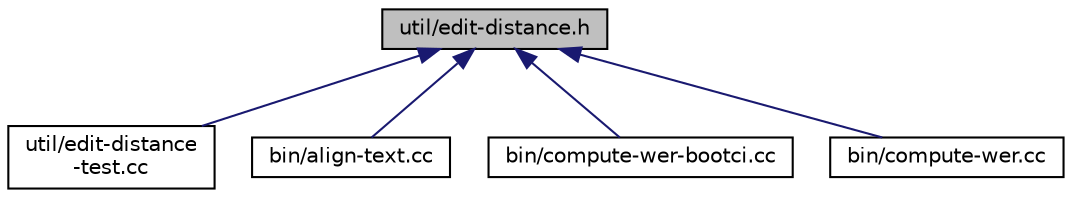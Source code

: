 digraph "util/edit-distance.h"
{
  edge [fontname="Helvetica",fontsize="10",labelfontname="Helvetica",labelfontsize="10"];
  node [fontname="Helvetica",fontsize="10",shape=record];
  Node33 [label="util/edit-distance.h",height=0.2,width=0.4,color="black", fillcolor="grey75", style="filled", fontcolor="black"];
  Node33 -> Node34 [dir="back",color="midnightblue",fontsize="10",style="solid",fontname="Helvetica"];
  Node34 [label="util/edit-distance\l-test.cc",height=0.2,width=0.4,color="black", fillcolor="white", style="filled",URL="$edit-distance-test_8cc.html"];
  Node33 -> Node35 [dir="back",color="midnightblue",fontsize="10",style="solid",fontname="Helvetica"];
  Node35 [label="bin/align-text.cc",height=0.2,width=0.4,color="black", fillcolor="white", style="filled",URL="$align-text_8cc.html"];
  Node33 -> Node36 [dir="back",color="midnightblue",fontsize="10",style="solid",fontname="Helvetica"];
  Node36 [label="bin/compute-wer-bootci.cc",height=0.2,width=0.4,color="black", fillcolor="white", style="filled",URL="$compute-wer-bootci_8cc.html"];
  Node33 -> Node37 [dir="back",color="midnightblue",fontsize="10",style="solid",fontname="Helvetica"];
  Node37 [label="bin/compute-wer.cc",height=0.2,width=0.4,color="black", fillcolor="white", style="filled",URL="$compute-wer_8cc.html"];
}
